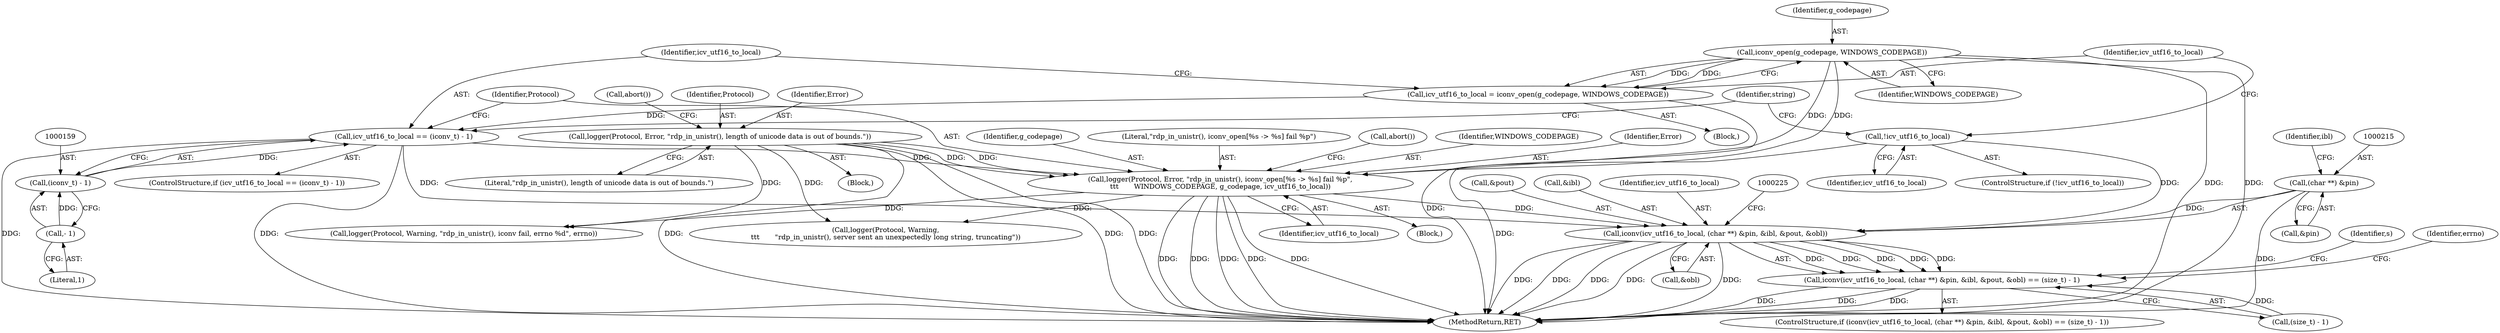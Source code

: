 digraph "0_rdesktop_4dca546d04321a610c1835010b5dad85163b65e1_9@pointer" {
"1000212" [label="(Call,iconv(icv_utf16_to_local, (char **) &pin, &ibl, &pout, &obl))"];
"1000163" [label="(Call,logger(Protocol, Error, \"rdp_in_unistr(), iconv_open[%s -> %s] fail %p\",\n\t\t\t       WINDOWS_CODEPAGE, g_codepage, icv_utf16_to_local))"];
"1000131" [label="(Call,logger(Protocol, Error, \"rdp_in_unistr(), length of unicode data is out of bounds.\"))"];
"1000152" [label="(Call,iconv_open(g_codepage, WINDOWS_CODEPAGE))"];
"1000156" [label="(Call,icv_utf16_to_local == (iconv_t) - 1)"];
"1000150" [label="(Call,icv_utf16_to_local = iconv_open(g_codepage, WINDOWS_CODEPAGE))"];
"1000158" [label="(Call,(iconv_t) - 1)"];
"1000160" [label="(Call,- 1)"];
"1000147" [label="(Call,!icv_utf16_to_local)"];
"1000214" [label="(Call,(char **) &pin)"];
"1000211" [label="(Call,iconv(icv_utf16_to_local, (char **) &pin, &ibl, &pout, &obl) == (size_t) - 1)"];
"1000224" [label="(Call,(size_t) - 1)"];
"1000133" [label="(Identifier,Error)"];
"1000161" [label="(Literal,1)"];
"1000156" [label="(Call,icv_utf16_to_local == (iconv_t) - 1)"];
"1000220" [label="(Call,&pout)"];
"1000168" [label="(Identifier,g_codepage)"];
"1000150" [label="(Call,icv_utf16_to_local = iconv_open(g_codepage, WINDOWS_CODEPAGE))"];
"1000218" [label="(Call,&ibl)"];
"1000134" [label="(Literal,\"rdp_in_unistr(), length of unicode data is out of bounds.\")"];
"1000210" [label="(ControlStructure,if (iconv(icv_utf16_to_local, (char **) &pin, &ibl, &pout, &obl) == (size_t) - 1))"];
"1000152" [label="(Call,iconv_open(g_codepage, WINDOWS_CODEPAGE))"];
"1000166" [label="(Literal,\"rdp_in_unistr(), iconv_open[%s -> %s] fail %p\")"];
"1000155" [label="(ControlStructure,if (icv_utf16_to_local == (iconv_t) - 1))"];
"1000212" [label="(Call,iconv(icv_utf16_to_local, (char **) &pin, &ibl, &pout, &obl))"];
"1000164" [label="(Identifier,Protocol)"];
"1000174" [label="(Identifier,string)"];
"1000162" [label="(Block,)"];
"1000219" [label="(Identifier,ibl)"];
"1000211" [label="(Call,iconv(icv_utf16_to_local, (char **) &pin, &ibl, &pout, &obl) == (size_t) - 1)"];
"1000240" [label="(Call,logger(Protocol, Warning, \"rdp_in_unistr(), iconv fail, errno %d\", errno))"];
"1000234" [label="(Call,logger(Protocol, Warning,\n\t\t\t       \"rdp_in_unistr(), server sent an unexpectedly long string, truncating\"))"];
"1000214" [label="(Call,(char **) &pin)"];
"1000157" [label="(Identifier,icv_utf16_to_local)"];
"1000130" [label="(Block,)"];
"1000259" [label="(Identifier,s)"];
"1000213" [label="(Identifier,icv_utf16_to_local)"];
"1000170" [label="(Call,abort())"];
"1000135" [label="(Call,abort())"];
"1000146" [label="(ControlStructure,if (!icv_utf16_to_local))"];
"1000231" [label="(Identifier,errno)"];
"1000158" [label="(Call,(iconv_t) - 1)"];
"1000148" [label="(Identifier,icv_utf16_to_local)"];
"1000163" [label="(Call,logger(Protocol, Error, \"rdp_in_unistr(), iconv_open[%s -> %s] fail %p\",\n\t\t\t       WINDOWS_CODEPAGE, g_codepage, icv_utf16_to_local))"];
"1000153" [label="(Identifier,g_codepage)"];
"1000149" [label="(Block,)"];
"1000132" [label="(Identifier,Protocol)"];
"1000154" [label="(Identifier,WINDOWS_CODEPAGE)"];
"1000216" [label="(Call,&pin)"];
"1000147" [label="(Call,!icv_utf16_to_local)"];
"1000160" [label="(Call,- 1)"];
"1000222" [label="(Call,&obl)"];
"1000167" [label="(Identifier,WINDOWS_CODEPAGE)"];
"1000131" [label="(Call,logger(Protocol, Error, \"rdp_in_unistr(), length of unicode data is out of bounds.\"))"];
"1000151" [label="(Identifier,icv_utf16_to_local)"];
"1000276" [label="(MethodReturn,RET)"];
"1000165" [label="(Identifier,Error)"];
"1000169" [label="(Identifier,icv_utf16_to_local)"];
"1000212" -> "1000211"  [label="AST: "];
"1000212" -> "1000222"  [label="CFG: "];
"1000213" -> "1000212"  [label="AST: "];
"1000214" -> "1000212"  [label="AST: "];
"1000218" -> "1000212"  [label="AST: "];
"1000220" -> "1000212"  [label="AST: "];
"1000222" -> "1000212"  [label="AST: "];
"1000225" -> "1000212"  [label="CFG: "];
"1000212" -> "1000276"  [label="DDG: "];
"1000212" -> "1000276"  [label="DDG: "];
"1000212" -> "1000276"  [label="DDG: "];
"1000212" -> "1000276"  [label="DDG: "];
"1000212" -> "1000276"  [label="DDG: "];
"1000212" -> "1000211"  [label="DDG: "];
"1000212" -> "1000211"  [label="DDG: "];
"1000212" -> "1000211"  [label="DDG: "];
"1000212" -> "1000211"  [label="DDG: "];
"1000212" -> "1000211"  [label="DDG: "];
"1000163" -> "1000212"  [label="DDG: "];
"1000156" -> "1000212"  [label="DDG: "];
"1000147" -> "1000212"  [label="DDG: "];
"1000214" -> "1000212"  [label="DDG: "];
"1000163" -> "1000162"  [label="AST: "];
"1000163" -> "1000169"  [label="CFG: "];
"1000164" -> "1000163"  [label="AST: "];
"1000165" -> "1000163"  [label="AST: "];
"1000166" -> "1000163"  [label="AST: "];
"1000167" -> "1000163"  [label="AST: "];
"1000168" -> "1000163"  [label="AST: "];
"1000169" -> "1000163"  [label="AST: "];
"1000170" -> "1000163"  [label="CFG: "];
"1000163" -> "1000276"  [label="DDG: "];
"1000163" -> "1000276"  [label="DDG: "];
"1000163" -> "1000276"  [label="DDG: "];
"1000163" -> "1000276"  [label="DDG: "];
"1000163" -> "1000276"  [label="DDG: "];
"1000131" -> "1000163"  [label="DDG: "];
"1000131" -> "1000163"  [label="DDG: "];
"1000152" -> "1000163"  [label="DDG: "];
"1000152" -> "1000163"  [label="DDG: "];
"1000156" -> "1000163"  [label="DDG: "];
"1000163" -> "1000234"  [label="DDG: "];
"1000163" -> "1000240"  [label="DDG: "];
"1000131" -> "1000130"  [label="AST: "];
"1000131" -> "1000134"  [label="CFG: "];
"1000132" -> "1000131"  [label="AST: "];
"1000133" -> "1000131"  [label="AST: "];
"1000134" -> "1000131"  [label="AST: "];
"1000135" -> "1000131"  [label="CFG: "];
"1000131" -> "1000276"  [label="DDG: "];
"1000131" -> "1000276"  [label="DDG: "];
"1000131" -> "1000276"  [label="DDG: "];
"1000131" -> "1000234"  [label="DDG: "];
"1000131" -> "1000240"  [label="DDG: "];
"1000152" -> "1000150"  [label="AST: "];
"1000152" -> "1000154"  [label="CFG: "];
"1000153" -> "1000152"  [label="AST: "];
"1000154" -> "1000152"  [label="AST: "];
"1000150" -> "1000152"  [label="CFG: "];
"1000152" -> "1000276"  [label="DDG: "];
"1000152" -> "1000276"  [label="DDG: "];
"1000152" -> "1000150"  [label="DDG: "];
"1000152" -> "1000150"  [label="DDG: "];
"1000156" -> "1000155"  [label="AST: "];
"1000156" -> "1000158"  [label="CFG: "];
"1000157" -> "1000156"  [label="AST: "];
"1000158" -> "1000156"  [label="AST: "];
"1000164" -> "1000156"  [label="CFG: "];
"1000174" -> "1000156"  [label="CFG: "];
"1000156" -> "1000276"  [label="DDG: "];
"1000156" -> "1000276"  [label="DDG: "];
"1000150" -> "1000156"  [label="DDG: "];
"1000158" -> "1000156"  [label="DDG: "];
"1000150" -> "1000149"  [label="AST: "];
"1000151" -> "1000150"  [label="AST: "];
"1000157" -> "1000150"  [label="CFG: "];
"1000150" -> "1000276"  [label="DDG: "];
"1000158" -> "1000160"  [label="CFG: "];
"1000159" -> "1000158"  [label="AST: "];
"1000160" -> "1000158"  [label="AST: "];
"1000160" -> "1000158"  [label="DDG: "];
"1000160" -> "1000161"  [label="CFG: "];
"1000161" -> "1000160"  [label="AST: "];
"1000147" -> "1000146"  [label="AST: "];
"1000147" -> "1000148"  [label="CFG: "];
"1000148" -> "1000147"  [label="AST: "];
"1000151" -> "1000147"  [label="CFG: "];
"1000174" -> "1000147"  [label="CFG: "];
"1000147" -> "1000276"  [label="DDG: "];
"1000214" -> "1000216"  [label="CFG: "];
"1000215" -> "1000214"  [label="AST: "];
"1000216" -> "1000214"  [label="AST: "];
"1000219" -> "1000214"  [label="CFG: "];
"1000214" -> "1000276"  [label="DDG: "];
"1000211" -> "1000210"  [label="AST: "];
"1000211" -> "1000224"  [label="CFG: "];
"1000224" -> "1000211"  [label="AST: "];
"1000231" -> "1000211"  [label="CFG: "];
"1000259" -> "1000211"  [label="CFG: "];
"1000211" -> "1000276"  [label="DDG: "];
"1000211" -> "1000276"  [label="DDG: "];
"1000211" -> "1000276"  [label="DDG: "];
"1000224" -> "1000211"  [label="DDG: "];
}
